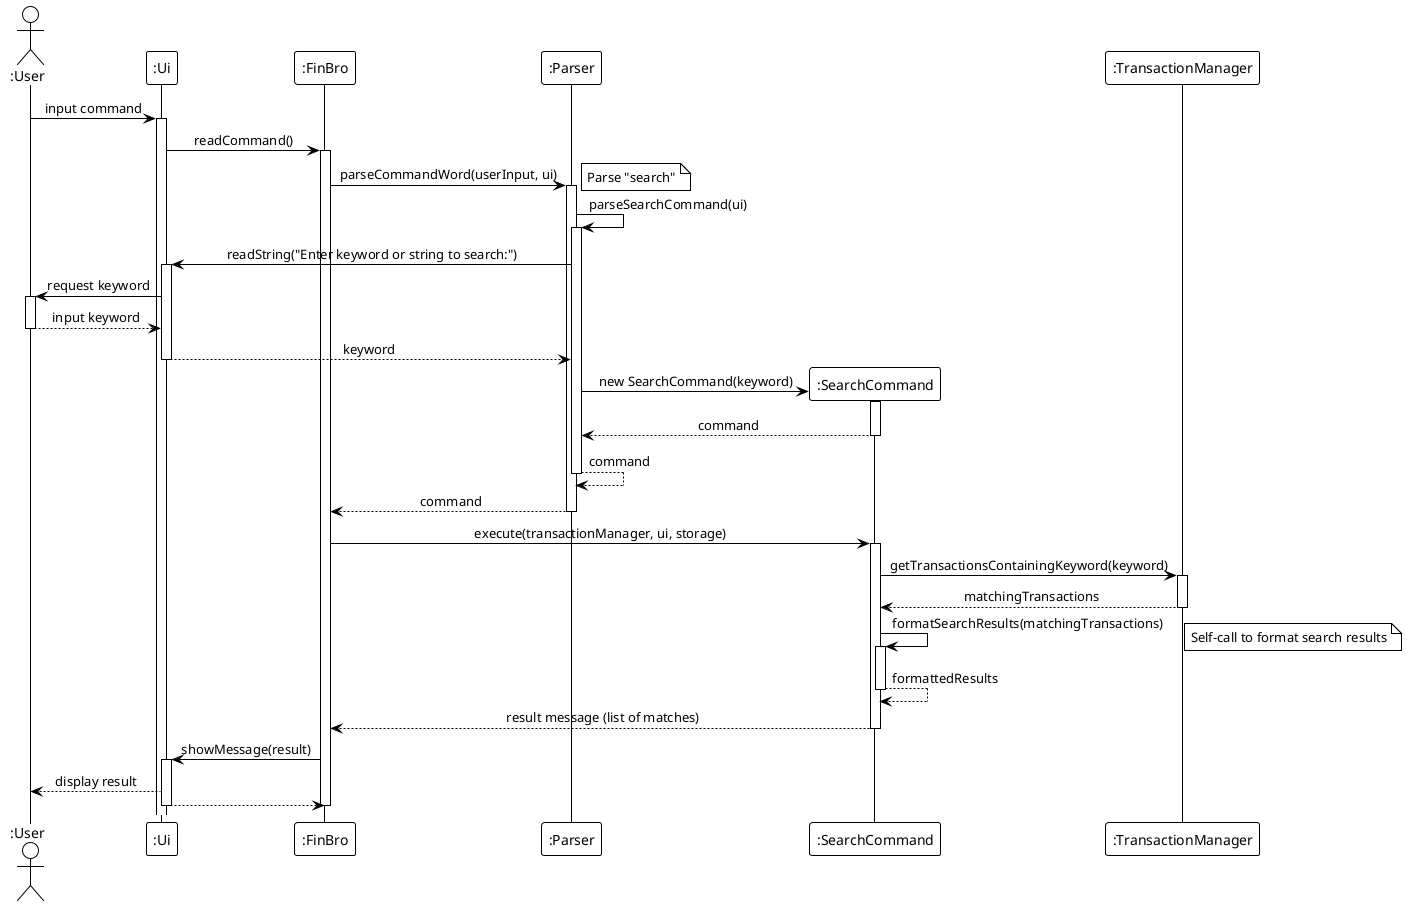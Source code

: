 @startuml
!theme plain
skinparam sequenceMessageAlign center
skinparam responseMessageBelowArrow true
skinparam lifelineStrategy nosolid

actor ":User" as User
participant ":Ui" as UI
participant ":FinBro" as FinBro
participant ":Parser" as Parser
participant ":SearchCommand" as SearchCommand
participant ":TransactionManager" as TransactionMgr

User -> UI : input command
activate UI

UI -> FinBro : readCommand()
activate FinBro

FinBro -> Parser : parseCommandWord(userInput, ui)
activate Parser
note right: Parse "search"

Parser -> Parser : parseSearchCommand(ui)
activate Parser

Parser -> UI : readString("Enter keyword or string to search:")
activate UI
UI -> User : request keyword
activate User
User --> UI : input keyword
deactivate User
UI --> Parser : keyword
deactivate UI

create SearchCommand
Parser -> SearchCommand : new SearchCommand(keyword)
activate SearchCommand
SearchCommand --> Parser : command
deactivate SearchCommand
Parser --> Parser : command
deactivate Parser
Parser --> FinBro : command
deactivate Parser

FinBro -> SearchCommand : execute(transactionManager, ui, storage)
activate SearchCommand

SearchCommand -> TransactionMgr : getTransactionsContainingKeyword(keyword)
activate TransactionMgr
TransactionMgr --> SearchCommand : matchingTransactions
deactivate TransactionMgr

SearchCommand -> SearchCommand : formatSearchResults(matchingTransactions)
activate SearchCommand
note right: Self-call to format search results
SearchCommand --> SearchCommand : formattedResults
deactivate SearchCommand

SearchCommand --> FinBro : result message (list of matches)
deactivate SearchCommand

FinBro -> UI : showMessage(result)
activate UI
UI --> User : display result
UI --> FinBro
deactivate UI
deactivate FinBro

@enduml